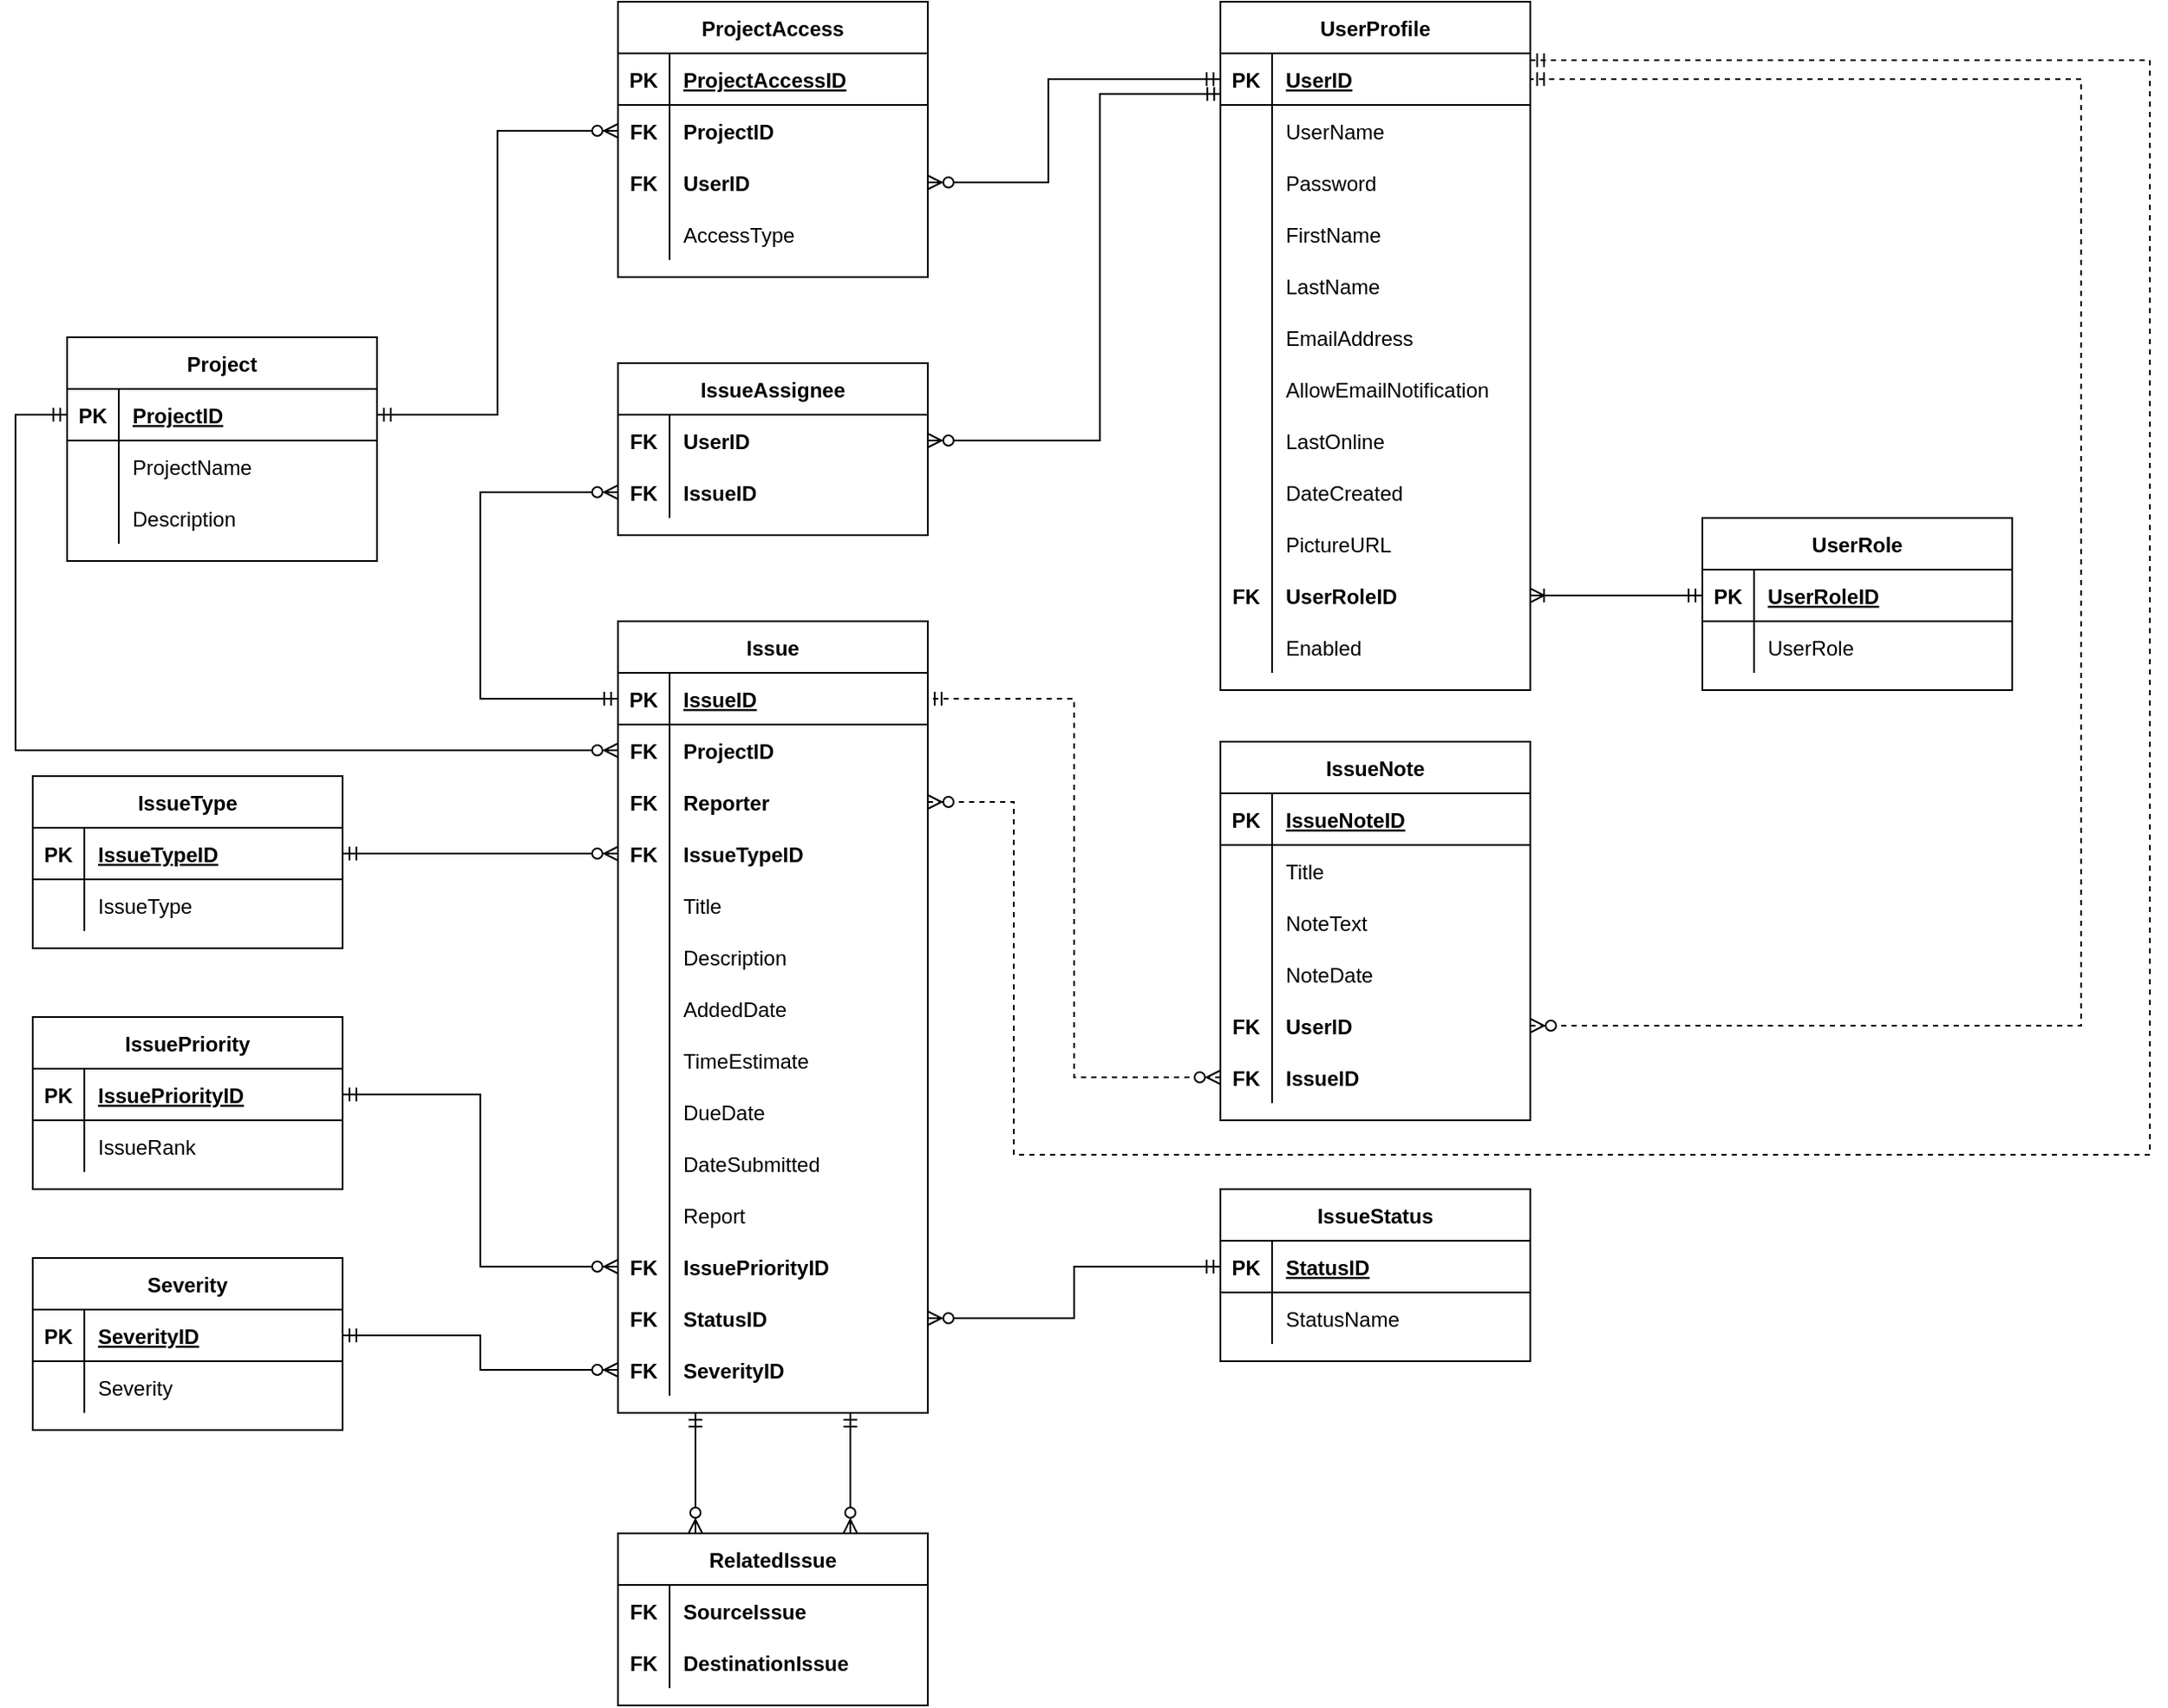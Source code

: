 <mxfile version="14.2.4" type="device"><diagram id="EEn7_UA5b_czd3U7n7TX" name="Page-1"><mxGraphModel dx="2249" dy="832" grid="1" gridSize="10" guides="1" tooltips="1" connect="1" arrows="1" fold="1" page="1" pageScale="1" pageWidth="827" pageHeight="1169" math="0" shadow="0"><root><mxCell id="0"/><mxCell id="1" parent="0"/><mxCell id="U8qrPTHyF1fJjjaUrVv9-1" value="Project" style="shape=table;startSize=30;container=1;collapsible=1;childLayout=tableLayout;fixedRows=1;rowLines=0;fontStyle=1;align=center;resizeLast=1;" vertex="1" parent="1"><mxGeometry x="-330" y="295" width="180" height="130" as="geometry"/></mxCell><mxCell id="U8qrPTHyF1fJjjaUrVv9-2" value="" style="shape=partialRectangle;collapsible=0;dropTarget=0;pointerEvents=0;fillColor=none;top=0;left=0;bottom=1;right=0;points=[[0,0.5],[1,0.5]];portConstraint=eastwest;" vertex="1" parent="U8qrPTHyF1fJjjaUrVv9-1"><mxGeometry y="30" width="180" height="30" as="geometry"/></mxCell><mxCell id="U8qrPTHyF1fJjjaUrVv9-3" value="PK" style="shape=partialRectangle;connectable=0;fillColor=none;top=0;left=0;bottom=0;right=0;fontStyle=1;overflow=hidden;" vertex="1" parent="U8qrPTHyF1fJjjaUrVv9-2"><mxGeometry width="30" height="30" as="geometry"/></mxCell><mxCell id="U8qrPTHyF1fJjjaUrVv9-4" value="ProjectID" style="shape=partialRectangle;connectable=0;fillColor=none;top=0;left=0;bottom=0;right=0;align=left;spacingLeft=6;fontStyle=5;overflow=hidden;" vertex="1" parent="U8qrPTHyF1fJjjaUrVv9-2"><mxGeometry x="30" width="150" height="30" as="geometry"/></mxCell><mxCell id="U8qrPTHyF1fJjjaUrVv9-5" value="" style="shape=partialRectangle;collapsible=0;dropTarget=0;pointerEvents=0;fillColor=none;top=0;left=0;bottom=0;right=0;points=[[0,0.5],[1,0.5]];portConstraint=eastwest;" vertex="1" parent="U8qrPTHyF1fJjjaUrVv9-1"><mxGeometry y="60" width="180" height="30" as="geometry"/></mxCell><mxCell id="U8qrPTHyF1fJjjaUrVv9-6" value="" style="shape=partialRectangle;connectable=0;fillColor=none;top=0;left=0;bottom=0;right=0;editable=1;overflow=hidden;" vertex="1" parent="U8qrPTHyF1fJjjaUrVv9-5"><mxGeometry width="30" height="30" as="geometry"/></mxCell><mxCell id="U8qrPTHyF1fJjjaUrVv9-7" value="ProjectName" style="shape=partialRectangle;connectable=0;fillColor=none;top=0;left=0;bottom=0;right=0;align=left;spacingLeft=6;overflow=hidden;" vertex="1" parent="U8qrPTHyF1fJjjaUrVv9-5"><mxGeometry x="30" width="150" height="30" as="geometry"/></mxCell><mxCell id="U8qrPTHyF1fJjjaUrVv9-8" value="" style="shape=partialRectangle;collapsible=0;dropTarget=0;pointerEvents=0;fillColor=none;top=0;left=0;bottom=0;right=0;points=[[0,0.5],[1,0.5]];portConstraint=eastwest;" vertex="1" parent="U8qrPTHyF1fJjjaUrVv9-1"><mxGeometry y="90" width="180" height="30" as="geometry"/></mxCell><mxCell id="U8qrPTHyF1fJjjaUrVv9-9" value="" style="shape=partialRectangle;connectable=0;fillColor=none;top=0;left=0;bottom=0;right=0;editable=1;overflow=hidden;" vertex="1" parent="U8qrPTHyF1fJjjaUrVv9-8"><mxGeometry width="30" height="30" as="geometry"/></mxCell><mxCell id="U8qrPTHyF1fJjjaUrVv9-10" value="Description" style="shape=partialRectangle;connectable=0;fillColor=none;top=0;left=0;bottom=0;right=0;align=left;spacingLeft=6;overflow=hidden;" vertex="1" parent="U8qrPTHyF1fJjjaUrVv9-8"><mxGeometry x="30" width="150" height="30" as="geometry"/></mxCell><mxCell id="U8qrPTHyF1fJjjaUrVv9-31" value="ProjectAccess" style="shape=table;startSize=30;container=1;collapsible=1;childLayout=tableLayout;fixedRows=1;rowLines=0;fontStyle=1;align=center;resizeLast=1;" vertex="1" parent="1"><mxGeometry x="-10" y="100" width="180" height="160" as="geometry"/></mxCell><mxCell id="U8qrPTHyF1fJjjaUrVv9-32" value="" style="shape=partialRectangle;collapsible=0;dropTarget=0;pointerEvents=0;fillColor=none;top=0;left=0;bottom=1;right=0;points=[[0,0.5],[1,0.5]];portConstraint=eastwest;" vertex="1" parent="U8qrPTHyF1fJjjaUrVv9-31"><mxGeometry y="30" width="180" height="30" as="geometry"/></mxCell><mxCell id="U8qrPTHyF1fJjjaUrVv9-33" value="PK" style="shape=partialRectangle;connectable=0;fillColor=none;top=0;left=0;bottom=0;right=0;fontStyle=1;overflow=hidden;" vertex="1" parent="U8qrPTHyF1fJjjaUrVv9-32"><mxGeometry width="30" height="30" as="geometry"/></mxCell><mxCell id="U8qrPTHyF1fJjjaUrVv9-34" value="ProjectAccessID" style="shape=partialRectangle;connectable=0;fillColor=none;top=0;left=0;bottom=0;right=0;align=left;spacingLeft=6;fontStyle=5;overflow=hidden;" vertex="1" parent="U8qrPTHyF1fJjjaUrVv9-32"><mxGeometry x="30" width="150" height="30" as="geometry"/></mxCell><mxCell id="U8qrPTHyF1fJjjaUrVv9-35" value="" style="shape=partialRectangle;collapsible=0;dropTarget=0;pointerEvents=0;fillColor=none;top=0;left=0;bottom=0;right=0;points=[[0,0.5],[1,0.5]];portConstraint=eastwest;" vertex="1" parent="U8qrPTHyF1fJjjaUrVv9-31"><mxGeometry y="60" width="180" height="30" as="geometry"/></mxCell><mxCell id="U8qrPTHyF1fJjjaUrVv9-36" value="FK" style="shape=partialRectangle;connectable=0;fillColor=none;top=0;left=0;bottom=0;right=0;editable=1;overflow=hidden;fontStyle=1" vertex="1" parent="U8qrPTHyF1fJjjaUrVv9-35"><mxGeometry width="30" height="30" as="geometry"/></mxCell><mxCell id="U8qrPTHyF1fJjjaUrVv9-37" value="ProjectID" style="shape=partialRectangle;connectable=0;fillColor=none;top=0;left=0;bottom=0;right=0;align=left;spacingLeft=6;overflow=hidden;fontStyle=1" vertex="1" parent="U8qrPTHyF1fJjjaUrVv9-35"><mxGeometry x="30" width="150" height="30" as="geometry"/></mxCell><mxCell id="U8qrPTHyF1fJjjaUrVv9-38" value="" style="shape=partialRectangle;collapsible=0;dropTarget=0;pointerEvents=0;fillColor=none;top=0;left=0;bottom=0;right=0;points=[[0,0.5],[1,0.5]];portConstraint=eastwest;" vertex="1" parent="U8qrPTHyF1fJjjaUrVv9-31"><mxGeometry y="90" width="180" height="30" as="geometry"/></mxCell><mxCell id="U8qrPTHyF1fJjjaUrVv9-39" value="FK" style="shape=partialRectangle;connectable=0;fillColor=none;top=0;left=0;bottom=0;right=0;editable=1;overflow=hidden;fontStyle=1" vertex="1" parent="U8qrPTHyF1fJjjaUrVv9-38"><mxGeometry width="30" height="30" as="geometry"/></mxCell><mxCell id="U8qrPTHyF1fJjjaUrVv9-40" value="UserID" style="shape=partialRectangle;connectable=0;fillColor=none;top=0;left=0;bottom=0;right=0;align=left;spacingLeft=6;overflow=hidden;fontStyle=1" vertex="1" parent="U8qrPTHyF1fJjjaUrVv9-38"><mxGeometry x="30" width="150" height="30" as="geometry"/></mxCell><mxCell id="U8qrPTHyF1fJjjaUrVv9-41" value="" style="shape=partialRectangle;collapsible=0;dropTarget=0;pointerEvents=0;fillColor=none;top=0;left=0;bottom=0;right=0;points=[[0,0.5],[1,0.5]];portConstraint=eastwest;" vertex="1" parent="U8qrPTHyF1fJjjaUrVv9-31"><mxGeometry y="120" width="180" height="30" as="geometry"/></mxCell><mxCell id="U8qrPTHyF1fJjjaUrVv9-42" value="" style="shape=partialRectangle;connectable=0;fillColor=none;top=0;left=0;bottom=0;right=0;editable=1;overflow=hidden;" vertex="1" parent="U8qrPTHyF1fJjjaUrVv9-41"><mxGeometry width="30" height="30" as="geometry"/></mxCell><mxCell id="U8qrPTHyF1fJjjaUrVv9-43" value="AccessType" style="shape=partialRectangle;connectable=0;fillColor=none;top=0;left=0;bottom=0;right=0;align=left;spacingLeft=6;overflow=hidden;" vertex="1" parent="U8qrPTHyF1fJjjaUrVv9-41"><mxGeometry x="30" width="150" height="30" as="geometry"/></mxCell><mxCell id="U8qrPTHyF1fJjjaUrVv9-58" value="UserProfile" style="shape=table;startSize=30;container=1;collapsible=1;childLayout=tableLayout;fixedRows=1;rowLines=0;fontStyle=1;align=center;resizeLast=1;" vertex="1" parent="1"><mxGeometry x="340" y="100" width="180" height="400" as="geometry"><mxRectangle x="340" y="70" width="60" height="30" as="alternateBounds"/></mxGeometry></mxCell><mxCell id="U8qrPTHyF1fJjjaUrVv9-59" value="" style="shape=partialRectangle;collapsible=0;dropTarget=0;pointerEvents=0;fillColor=none;top=0;left=0;bottom=1;right=0;points=[[0,0.5],[1,0.5]];portConstraint=eastwest;" vertex="1" parent="U8qrPTHyF1fJjjaUrVv9-58"><mxGeometry y="30" width="180" height="30" as="geometry"/></mxCell><mxCell id="U8qrPTHyF1fJjjaUrVv9-60" value="PK" style="shape=partialRectangle;connectable=0;fillColor=none;top=0;left=0;bottom=0;right=0;fontStyle=1;overflow=hidden;" vertex="1" parent="U8qrPTHyF1fJjjaUrVv9-59"><mxGeometry width="30" height="30" as="geometry"/></mxCell><mxCell id="U8qrPTHyF1fJjjaUrVv9-61" value="UserID" style="shape=partialRectangle;connectable=0;fillColor=none;top=0;left=0;bottom=0;right=0;align=left;spacingLeft=6;fontStyle=5;overflow=hidden;" vertex="1" parent="U8qrPTHyF1fJjjaUrVv9-59"><mxGeometry x="30" width="150" height="30" as="geometry"/></mxCell><mxCell id="U8qrPTHyF1fJjjaUrVv9-62" value="" style="shape=partialRectangle;collapsible=0;dropTarget=0;pointerEvents=0;fillColor=none;top=0;left=0;bottom=0;right=0;points=[[0,0.5],[1,0.5]];portConstraint=eastwest;" vertex="1" parent="U8qrPTHyF1fJjjaUrVv9-58"><mxGeometry y="60" width="180" height="30" as="geometry"/></mxCell><mxCell id="U8qrPTHyF1fJjjaUrVv9-63" value="" style="shape=partialRectangle;connectable=0;fillColor=none;top=0;left=0;bottom=0;right=0;editable=1;overflow=hidden;" vertex="1" parent="U8qrPTHyF1fJjjaUrVv9-62"><mxGeometry width="30" height="30" as="geometry"/></mxCell><mxCell id="U8qrPTHyF1fJjjaUrVv9-64" value="UserName" style="shape=partialRectangle;connectable=0;fillColor=none;top=0;left=0;bottom=0;right=0;align=left;spacingLeft=6;overflow=hidden;" vertex="1" parent="U8qrPTHyF1fJjjaUrVv9-62"><mxGeometry x="30" width="150" height="30" as="geometry"/></mxCell><mxCell id="U8qrPTHyF1fJjjaUrVv9-68" value="" style="shape=partialRectangle;collapsible=0;dropTarget=0;pointerEvents=0;fillColor=none;top=0;left=0;bottom=0;right=0;points=[[0,0.5],[1,0.5]];portConstraint=eastwest;" vertex="1" parent="U8qrPTHyF1fJjjaUrVv9-58"><mxGeometry y="90" width="180" height="30" as="geometry"/></mxCell><mxCell id="U8qrPTHyF1fJjjaUrVv9-69" value="" style="shape=partialRectangle;connectable=0;fillColor=none;top=0;left=0;bottom=0;right=0;editable=1;overflow=hidden;" vertex="1" parent="U8qrPTHyF1fJjjaUrVv9-68"><mxGeometry width="30" height="30" as="geometry"/></mxCell><mxCell id="U8qrPTHyF1fJjjaUrVv9-70" value="Password" style="shape=partialRectangle;connectable=0;fillColor=none;top=0;left=0;bottom=0;right=0;align=left;spacingLeft=6;overflow=hidden;" vertex="1" parent="U8qrPTHyF1fJjjaUrVv9-68"><mxGeometry x="30" width="150" height="30" as="geometry"/></mxCell><mxCell id="U8qrPTHyF1fJjjaUrVv9-65" value="" style="shape=partialRectangle;collapsible=0;dropTarget=0;pointerEvents=0;fillColor=none;top=0;left=0;bottom=0;right=0;points=[[0,0.5],[1,0.5]];portConstraint=eastwest;" vertex="1" parent="U8qrPTHyF1fJjjaUrVv9-58"><mxGeometry y="120" width="180" height="30" as="geometry"/></mxCell><mxCell id="U8qrPTHyF1fJjjaUrVv9-66" value="" style="shape=partialRectangle;connectable=0;fillColor=none;top=0;left=0;bottom=0;right=0;editable=1;overflow=hidden;" vertex="1" parent="U8qrPTHyF1fJjjaUrVv9-65"><mxGeometry width="30" height="30" as="geometry"/></mxCell><mxCell id="U8qrPTHyF1fJjjaUrVv9-67" value="FirstName" style="shape=partialRectangle;connectable=0;fillColor=none;top=0;left=0;bottom=0;right=0;align=left;spacingLeft=6;overflow=hidden;" vertex="1" parent="U8qrPTHyF1fJjjaUrVv9-65"><mxGeometry x="30" width="150" height="30" as="geometry"/></mxCell><mxCell id="U8qrPTHyF1fJjjaUrVv9-85" value="" style="shape=partialRectangle;collapsible=0;dropTarget=0;pointerEvents=0;fillColor=none;top=0;left=0;bottom=0;right=0;points=[[0,0.5],[1,0.5]];portConstraint=eastwest;" vertex="1" parent="U8qrPTHyF1fJjjaUrVv9-58"><mxGeometry y="150" width="180" height="30" as="geometry"/></mxCell><mxCell id="U8qrPTHyF1fJjjaUrVv9-86" value="" style="shape=partialRectangle;connectable=0;fillColor=none;top=0;left=0;bottom=0;right=0;editable=1;overflow=hidden;" vertex="1" parent="U8qrPTHyF1fJjjaUrVv9-85"><mxGeometry width="30" height="30" as="geometry"/></mxCell><mxCell id="U8qrPTHyF1fJjjaUrVv9-87" value="LastName" style="shape=partialRectangle;connectable=0;fillColor=none;top=0;left=0;bottom=0;right=0;align=left;spacingLeft=6;overflow=hidden;" vertex="1" parent="U8qrPTHyF1fJjjaUrVv9-85"><mxGeometry x="30" width="150" height="30" as="geometry"/></mxCell><mxCell id="U8qrPTHyF1fJjjaUrVv9-88" value="" style="shape=partialRectangle;collapsible=0;dropTarget=0;pointerEvents=0;fillColor=none;top=0;left=0;bottom=0;right=0;points=[[0,0.5],[1,0.5]];portConstraint=eastwest;" vertex="1" parent="U8qrPTHyF1fJjjaUrVv9-58"><mxGeometry y="180" width="180" height="30" as="geometry"/></mxCell><mxCell id="U8qrPTHyF1fJjjaUrVv9-89" value="" style="shape=partialRectangle;connectable=0;fillColor=none;top=0;left=0;bottom=0;right=0;editable=1;overflow=hidden;" vertex="1" parent="U8qrPTHyF1fJjjaUrVv9-88"><mxGeometry width="30" height="30" as="geometry"/></mxCell><mxCell id="U8qrPTHyF1fJjjaUrVv9-90" value="EmailAddress" style="shape=partialRectangle;connectable=0;fillColor=none;top=0;left=0;bottom=0;right=0;align=left;spacingLeft=6;overflow=hidden;" vertex="1" parent="U8qrPTHyF1fJjjaUrVv9-88"><mxGeometry x="30" width="150" height="30" as="geometry"/></mxCell><mxCell id="U8qrPTHyF1fJjjaUrVv9-91" value="" style="shape=partialRectangle;collapsible=0;dropTarget=0;pointerEvents=0;fillColor=none;top=0;left=0;bottom=0;right=0;points=[[0,0.5],[1,0.5]];portConstraint=eastwest;" vertex="1" parent="U8qrPTHyF1fJjjaUrVv9-58"><mxGeometry y="210" width="180" height="30" as="geometry"/></mxCell><mxCell id="U8qrPTHyF1fJjjaUrVv9-92" value="" style="shape=partialRectangle;connectable=0;fillColor=none;top=0;left=0;bottom=0;right=0;editable=1;overflow=hidden;" vertex="1" parent="U8qrPTHyF1fJjjaUrVv9-91"><mxGeometry width="30" height="30" as="geometry"/></mxCell><mxCell id="U8qrPTHyF1fJjjaUrVv9-93" value="AllowEmailNotification" style="shape=partialRectangle;connectable=0;fillColor=none;top=0;left=0;bottom=0;right=0;align=left;spacingLeft=6;overflow=hidden;" vertex="1" parent="U8qrPTHyF1fJjjaUrVv9-91"><mxGeometry x="30" width="150" height="30" as="geometry"/></mxCell><mxCell id="U8qrPTHyF1fJjjaUrVv9-94" value="" style="shape=partialRectangle;collapsible=0;dropTarget=0;pointerEvents=0;fillColor=none;top=0;left=0;bottom=0;right=0;points=[[0,0.5],[1,0.5]];portConstraint=eastwest;" vertex="1" parent="U8qrPTHyF1fJjjaUrVv9-58"><mxGeometry y="240" width="180" height="30" as="geometry"/></mxCell><mxCell id="U8qrPTHyF1fJjjaUrVv9-95" value="" style="shape=partialRectangle;connectable=0;fillColor=none;top=0;left=0;bottom=0;right=0;editable=1;overflow=hidden;" vertex="1" parent="U8qrPTHyF1fJjjaUrVv9-94"><mxGeometry width="30" height="30" as="geometry"/></mxCell><mxCell id="U8qrPTHyF1fJjjaUrVv9-96" value="LastOnline" style="shape=partialRectangle;connectable=0;fillColor=none;top=0;left=0;bottom=0;right=0;align=left;spacingLeft=6;overflow=hidden;" vertex="1" parent="U8qrPTHyF1fJjjaUrVv9-94"><mxGeometry x="30" width="150" height="30" as="geometry"/></mxCell><mxCell id="U8qrPTHyF1fJjjaUrVv9-97" value="" style="shape=partialRectangle;collapsible=0;dropTarget=0;pointerEvents=0;fillColor=none;top=0;left=0;bottom=0;right=0;points=[[0,0.5],[1,0.5]];portConstraint=eastwest;" vertex="1" parent="U8qrPTHyF1fJjjaUrVv9-58"><mxGeometry y="270" width="180" height="30" as="geometry"/></mxCell><mxCell id="U8qrPTHyF1fJjjaUrVv9-98" value="" style="shape=partialRectangle;connectable=0;fillColor=none;top=0;left=0;bottom=0;right=0;editable=1;overflow=hidden;" vertex="1" parent="U8qrPTHyF1fJjjaUrVv9-97"><mxGeometry width="30" height="30" as="geometry"/></mxCell><mxCell id="U8qrPTHyF1fJjjaUrVv9-99" value="DateCreated" style="shape=partialRectangle;connectable=0;fillColor=none;top=0;left=0;bottom=0;right=0;align=left;spacingLeft=6;overflow=hidden;" vertex="1" parent="U8qrPTHyF1fJjjaUrVv9-97"><mxGeometry x="30" width="150" height="30" as="geometry"/></mxCell><mxCell id="U8qrPTHyF1fJjjaUrVv9-466" value="" style="shape=partialRectangle;collapsible=0;dropTarget=0;pointerEvents=0;fillColor=none;top=0;left=0;bottom=0;right=0;points=[[0,0.5],[1,0.5]];portConstraint=eastwest;" vertex="1" parent="U8qrPTHyF1fJjjaUrVv9-58"><mxGeometry y="300" width="180" height="30" as="geometry"/></mxCell><mxCell id="U8qrPTHyF1fJjjaUrVv9-467" value="" style="shape=partialRectangle;connectable=0;fillColor=none;top=0;left=0;bottom=0;right=0;editable=1;overflow=hidden;" vertex="1" parent="U8qrPTHyF1fJjjaUrVv9-466"><mxGeometry width="30" height="30" as="geometry"/></mxCell><mxCell id="U8qrPTHyF1fJjjaUrVv9-468" value="PictureURL" style="shape=partialRectangle;connectable=0;fillColor=none;top=0;left=0;bottom=0;right=0;align=left;spacingLeft=6;overflow=hidden;" vertex="1" parent="U8qrPTHyF1fJjjaUrVv9-466"><mxGeometry x="30" width="150" height="30" as="geometry"/></mxCell><mxCell id="U8qrPTHyF1fJjjaUrVv9-232" value="" style="shape=partialRectangle;collapsible=0;dropTarget=0;pointerEvents=0;fillColor=none;top=0;left=0;bottom=0;right=0;points=[[0,0.5],[1,0.5]];portConstraint=eastwest;" vertex="1" parent="U8qrPTHyF1fJjjaUrVv9-58"><mxGeometry y="330" width="180" height="30" as="geometry"/></mxCell><mxCell id="U8qrPTHyF1fJjjaUrVv9-233" value="FK" style="shape=partialRectangle;connectable=0;fillColor=none;top=0;left=0;bottom=0;right=0;editable=1;overflow=hidden;fontStyle=1" vertex="1" parent="U8qrPTHyF1fJjjaUrVv9-232"><mxGeometry width="30" height="30" as="geometry"/></mxCell><mxCell id="U8qrPTHyF1fJjjaUrVv9-234" value="UserRoleID" style="shape=partialRectangle;connectable=0;fillColor=none;top=0;left=0;bottom=0;right=0;align=left;spacingLeft=6;overflow=hidden;fontStyle=1" vertex="1" parent="U8qrPTHyF1fJjjaUrVv9-232"><mxGeometry x="30" width="150" height="30" as="geometry"/></mxCell><mxCell id="U8qrPTHyF1fJjjaUrVv9-284" value="" style="shape=partialRectangle;collapsible=0;dropTarget=0;pointerEvents=0;fillColor=none;top=0;left=0;bottom=0;right=0;points=[[0,0.5],[1,0.5]];portConstraint=eastwest;" vertex="1" parent="U8qrPTHyF1fJjjaUrVv9-58"><mxGeometry y="360" width="180" height="30" as="geometry"/></mxCell><mxCell id="U8qrPTHyF1fJjjaUrVv9-285" value="" style="shape=partialRectangle;connectable=0;fillColor=none;top=0;left=0;bottom=0;right=0;editable=1;overflow=hidden;fontStyle=0" vertex="1" parent="U8qrPTHyF1fJjjaUrVv9-284"><mxGeometry width="30" height="30" as="geometry"/></mxCell><mxCell id="U8qrPTHyF1fJjjaUrVv9-286" value="Enabled" style="shape=partialRectangle;connectable=0;fillColor=none;top=0;left=0;bottom=0;right=0;align=left;spacingLeft=6;overflow=hidden;fontStyle=0" vertex="1" parent="U8qrPTHyF1fJjjaUrVv9-284"><mxGeometry x="30" width="150" height="30" as="geometry"/></mxCell><mxCell id="U8qrPTHyF1fJjjaUrVv9-100" value="IssueNote" style="shape=table;startSize=30;container=1;collapsible=1;childLayout=tableLayout;fixedRows=1;rowLines=0;fontStyle=1;align=center;resizeLast=1;" vertex="1" parent="1"><mxGeometry x="340" y="530" width="180" height="220" as="geometry"/></mxCell><mxCell id="U8qrPTHyF1fJjjaUrVv9-101" value="" style="shape=partialRectangle;collapsible=0;dropTarget=0;pointerEvents=0;fillColor=none;top=0;left=0;bottom=1;right=0;points=[[0,0.5],[1,0.5]];portConstraint=eastwest;" vertex="1" parent="U8qrPTHyF1fJjjaUrVv9-100"><mxGeometry y="30" width="180" height="30" as="geometry"/></mxCell><mxCell id="U8qrPTHyF1fJjjaUrVv9-102" value="PK" style="shape=partialRectangle;connectable=0;fillColor=none;top=0;left=0;bottom=0;right=0;fontStyle=1;overflow=hidden;" vertex="1" parent="U8qrPTHyF1fJjjaUrVv9-101"><mxGeometry width="30" height="30" as="geometry"/></mxCell><mxCell id="U8qrPTHyF1fJjjaUrVv9-103" value="IssueNoteID" style="shape=partialRectangle;connectable=0;fillColor=none;top=0;left=0;bottom=0;right=0;align=left;spacingLeft=6;fontStyle=5;overflow=hidden;" vertex="1" parent="U8qrPTHyF1fJjjaUrVv9-101"><mxGeometry x="30" width="150" height="30" as="geometry"/></mxCell><mxCell id="U8qrPTHyF1fJjjaUrVv9-104" value="" style="shape=partialRectangle;collapsible=0;dropTarget=0;pointerEvents=0;fillColor=none;top=0;left=0;bottom=0;right=0;points=[[0,0.5],[1,0.5]];portConstraint=eastwest;" vertex="1" parent="U8qrPTHyF1fJjjaUrVv9-100"><mxGeometry y="60" width="180" height="30" as="geometry"/></mxCell><mxCell id="U8qrPTHyF1fJjjaUrVv9-105" value="" style="shape=partialRectangle;connectable=0;fillColor=none;top=0;left=0;bottom=0;right=0;editable=1;overflow=hidden;" vertex="1" parent="U8qrPTHyF1fJjjaUrVv9-104"><mxGeometry width="30" height="30" as="geometry"/></mxCell><mxCell id="U8qrPTHyF1fJjjaUrVv9-106" value="Title" style="shape=partialRectangle;connectable=0;fillColor=none;top=0;left=0;bottom=0;right=0;align=left;spacingLeft=6;overflow=hidden;" vertex="1" parent="U8qrPTHyF1fJjjaUrVv9-104"><mxGeometry x="30" width="150" height="30" as="geometry"/></mxCell><mxCell id="U8qrPTHyF1fJjjaUrVv9-431" value="" style="shape=partialRectangle;collapsible=0;dropTarget=0;pointerEvents=0;fillColor=none;top=0;left=0;bottom=0;right=0;points=[[0,0.5],[1,0.5]];portConstraint=eastwest;" vertex="1" parent="U8qrPTHyF1fJjjaUrVv9-100"><mxGeometry y="90" width="180" height="30" as="geometry"/></mxCell><mxCell id="U8qrPTHyF1fJjjaUrVv9-432" value="" style="shape=partialRectangle;connectable=0;fillColor=none;top=0;left=0;bottom=0;right=0;editable=1;overflow=hidden;" vertex="1" parent="U8qrPTHyF1fJjjaUrVv9-431"><mxGeometry width="30" height="30" as="geometry"/></mxCell><mxCell id="U8qrPTHyF1fJjjaUrVv9-433" value="NoteText" style="shape=partialRectangle;connectable=0;fillColor=none;top=0;left=0;bottom=0;right=0;align=left;spacingLeft=6;overflow=hidden;" vertex="1" parent="U8qrPTHyF1fJjjaUrVv9-431"><mxGeometry x="30" width="150" height="30" as="geometry"/></mxCell><mxCell id="U8qrPTHyF1fJjjaUrVv9-107" value="" style="shape=partialRectangle;collapsible=0;dropTarget=0;pointerEvents=0;fillColor=none;top=0;left=0;bottom=0;right=0;points=[[0,0.5],[1,0.5]];portConstraint=eastwest;" vertex="1" parent="U8qrPTHyF1fJjjaUrVv9-100"><mxGeometry y="120" width="180" height="30" as="geometry"/></mxCell><mxCell id="U8qrPTHyF1fJjjaUrVv9-108" value="" style="shape=partialRectangle;connectable=0;fillColor=none;top=0;left=0;bottom=0;right=0;editable=1;overflow=hidden;" vertex="1" parent="U8qrPTHyF1fJjjaUrVv9-107"><mxGeometry width="30" height="30" as="geometry"/></mxCell><mxCell id="U8qrPTHyF1fJjjaUrVv9-109" value="NoteDate" style="shape=partialRectangle;connectable=0;fillColor=none;top=0;left=0;bottom=0;right=0;align=left;spacingLeft=6;overflow=hidden;" vertex="1" parent="U8qrPTHyF1fJjjaUrVv9-107"><mxGeometry x="30" width="150" height="30" as="geometry"/></mxCell><mxCell id="U8qrPTHyF1fJjjaUrVv9-110" value="" style="shape=partialRectangle;collapsible=0;dropTarget=0;pointerEvents=0;fillColor=none;top=0;left=0;bottom=0;right=0;points=[[0,0.5],[1,0.5]];portConstraint=eastwest;" vertex="1" parent="U8qrPTHyF1fJjjaUrVv9-100"><mxGeometry y="150" width="180" height="30" as="geometry"/></mxCell><mxCell id="U8qrPTHyF1fJjjaUrVv9-111" value="FK" style="shape=partialRectangle;connectable=0;fillColor=none;top=0;left=0;bottom=0;right=0;editable=1;overflow=hidden;fontStyle=1" vertex="1" parent="U8qrPTHyF1fJjjaUrVv9-110"><mxGeometry width="30" height="30" as="geometry"/></mxCell><mxCell id="U8qrPTHyF1fJjjaUrVv9-112" value="UserID" style="shape=partialRectangle;connectable=0;fillColor=none;top=0;left=0;bottom=0;right=0;align=left;spacingLeft=6;overflow=hidden;fontStyle=1" vertex="1" parent="U8qrPTHyF1fJjjaUrVv9-110"><mxGeometry x="30" width="150" height="30" as="geometry"/></mxCell><mxCell id="U8qrPTHyF1fJjjaUrVv9-113" value="" style="shape=partialRectangle;collapsible=0;dropTarget=0;pointerEvents=0;fillColor=none;top=0;left=0;bottom=0;right=0;points=[[0,0.5],[1,0.5]];portConstraint=eastwest;" vertex="1" parent="U8qrPTHyF1fJjjaUrVv9-100"><mxGeometry y="180" width="180" height="30" as="geometry"/></mxCell><mxCell id="U8qrPTHyF1fJjjaUrVv9-114" value="FK" style="shape=partialRectangle;connectable=0;fillColor=none;top=0;left=0;bottom=0;right=0;editable=1;overflow=hidden;fontStyle=1" vertex="1" parent="U8qrPTHyF1fJjjaUrVv9-113"><mxGeometry width="30" height="30" as="geometry"/></mxCell><mxCell id="U8qrPTHyF1fJjjaUrVv9-115" value="IssueID" style="shape=partialRectangle;connectable=0;fillColor=none;top=0;left=0;bottom=0;right=0;align=left;spacingLeft=6;overflow=hidden;fontStyle=1" vertex="1" parent="U8qrPTHyF1fJjjaUrVv9-113"><mxGeometry x="30" width="150" height="30" as="geometry"/></mxCell><mxCell id="U8qrPTHyF1fJjjaUrVv9-116" value="Issue" style="shape=table;startSize=30;container=1;collapsible=1;childLayout=tableLayout;fixedRows=1;rowLines=0;fontStyle=1;align=center;resizeLast=1;" vertex="1" parent="1"><mxGeometry x="-10" y="460" width="180" height="460" as="geometry"/></mxCell><mxCell id="U8qrPTHyF1fJjjaUrVv9-117" value="" style="shape=partialRectangle;collapsible=0;dropTarget=0;pointerEvents=0;fillColor=none;top=0;left=0;bottom=1;right=0;points=[[0,0.5],[1,0.5]];portConstraint=eastwest;" vertex="1" parent="U8qrPTHyF1fJjjaUrVv9-116"><mxGeometry y="30" width="180" height="30" as="geometry"/></mxCell><mxCell id="U8qrPTHyF1fJjjaUrVv9-118" value="PK" style="shape=partialRectangle;connectable=0;fillColor=none;top=0;left=0;bottom=0;right=0;fontStyle=1;overflow=hidden;" vertex="1" parent="U8qrPTHyF1fJjjaUrVv9-117"><mxGeometry width="30" height="30" as="geometry"/></mxCell><mxCell id="U8qrPTHyF1fJjjaUrVv9-119" value="IssueID" style="shape=partialRectangle;connectable=0;fillColor=none;top=0;left=0;bottom=0;right=0;align=left;spacingLeft=6;fontStyle=5;overflow=hidden;" vertex="1" parent="U8qrPTHyF1fJjjaUrVv9-117"><mxGeometry x="30" width="150" height="30" as="geometry"/></mxCell><mxCell id="U8qrPTHyF1fJjjaUrVv9-138" value="" style="shape=partialRectangle;collapsible=0;dropTarget=0;pointerEvents=0;fillColor=none;top=0;left=0;bottom=0;right=0;points=[[0,0.5],[1,0.5]];portConstraint=eastwest;fontStyle=1" vertex="1" parent="U8qrPTHyF1fJjjaUrVv9-116"><mxGeometry y="60" width="180" height="30" as="geometry"/></mxCell><mxCell id="U8qrPTHyF1fJjjaUrVv9-139" value="FK" style="shape=partialRectangle;connectable=0;fillColor=none;top=0;left=0;bottom=0;right=0;editable=1;overflow=hidden;fontStyle=1" vertex="1" parent="U8qrPTHyF1fJjjaUrVv9-138"><mxGeometry width="30" height="30" as="geometry"/></mxCell><mxCell id="U8qrPTHyF1fJjjaUrVv9-140" value="ProjectID" style="shape=partialRectangle;connectable=0;fillColor=none;top=0;left=0;bottom=0;right=0;align=left;spacingLeft=6;overflow=hidden;fontStyle=1" vertex="1" parent="U8qrPTHyF1fJjjaUrVv9-138"><mxGeometry x="30" width="150" height="30" as="geometry"/></mxCell><mxCell id="U8qrPTHyF1fJjjaUrVv9-123" value="" style="shape=partialRectangle;collapsible=0;dropTarget=0;pointerEvents=0;fillColor=none;top=0;left=0;bottom=0;right=0;points=[[0,0.5],[1,0.5]];portConstraint=eastwest;" vertex="1" parent="U8qrPTHyF1fJjjaUrVv9-116"><mxGeometry y="90" width="180" height="30" as="geometry"/></mxCell><mxCell id="U8qrPTHyF1fJjjaUrVv9-124" value="FK" style="shape=partialRectangle;connectable=0;fillColor=none;top=0;left=0;bottom=0;right=0;editable=1;overflow=hidden;fontStyle=1" vertex="1" parent="U8qrPTHyF1fJjjaUrVv9-123"><mxGeometry width="30" height="30" as="geometry"/></mxCell><mxCell id="U8qrPTHyF1fJjjaUrVv9-125" value="Reporter" style="shape=partialRectangle;connectable=0;fillColor=none;top=0;left=0;bottom=0;right=0;align=left;spacingLeft=6;overflow=hidden;fontStyle=1" vertex="1" parent="U8qrPTHyF1fJjjaUrVv9-123"><mxGeometry x="30" width="150" height="30" as="geometry"/></mxCell><mxCell id="U8qrPTHyF1fJjjaUrVv9-132" value="" style="shape=partialRectangle;collapsible=0;dropTarget=0;pointerEvents=0;fillColor=none;top=0;left=0;bottom=0;right=0;points=[[0,0.5],[1,0.5]];portConstraint=eastwest;" vertex="1" parent="U8qrPTHyF1fJjjaUrVv9-116"><mxGeometry y="120" width="180" height="30" as="geometry"/></mxCell><mxCell id="U8qrPTHyF1fJjjaUrVv9-133" value="FK" style="shape=partialRectangle;connectable=0;fillColor=none;top=0;left=0;bottom=0;right=0;editable=1;overflow=hidden;fontStyle=1" vertex="1" parent="U8qrPTHyF1fJjjaUrVv9-132"><mxGeometry width="30" height="30" as="geometry"/></mxCell><mxCell id="U8qrPTHyF1fJjjaUrVv9-134" value="IssueTypeID" style="shape=partialRectangle;connectable=0;fillColor=none;top=0;left=0;bottom=0;right=0;align=left;spacingLeft=6;overflow=hidden;fontStyle=1" vertex="1" parent="U8qrPTHyF1fJjjaUrVv9-132"><mxGeometry x="30" width="150" height="30" as="geometry"/></mxCell><mxCell id="U8qrPTHyF1fJjjaUrVv9-120" value="" style="shape=partialRectangle;collapsible=0;dropTarget=0;pointerEvents=0;fillColor=none;top=0;left=0;bottom=0;right=0;points=[[0,0.5],[1,0.5]];portConstraint=eastwest;" vertex="1" parent="U8qrPTHyF1fJjjaUrVv9-116"><mxGeometry y="150" width="180" height="30" as="geometry"/></mxCell><mxCell id="U8qrPTHyF1fJjjaUrVv9-121" value="" style="shape=partialRectangle;connectable=0;fillColor=none;top=0;left=0;bottom=0;right=0;editable=1;overflow=hidden;" vertex="1" parent="U8qrPTHyF1fJjjaUrVv9-120"><mxGeometry width="30" height="30" as="geometry"/></mxCell><mxCell id="U8qrPTHyF1fJjjaUrVv9-122" value="Title" style="shape=partialRectangle;connectable=0;fillColor=none;top=0;left=0;bottom=0;right=0;align=left;spacingLeft=6;overflow=hidden;" vertex="1" parent="U8qrPTHyF1fJjjaUrVv9-120"><mxGeometry x="30" width="150" height="30" as="geometry"/></mxCell><mxCell id="U8qrPTHyF1fJjjaUrVv9-129" value="" style="shape=partialRectangle;collapsible=0;dropTarget=0;pointerEvents=0;fillColor=none;top=0;left=0;bottom=0;right=0;points=[[0,0.5],[1,0.5]];portConstraint=eastwest;" vertex="1" parent="U8qrPTHyF1fJjjaUrVv9-116"><mxGeometry y="180" width="180" height="30" as="geometry"/></mxCell><mxCell id="U8qrPTHyF1fJjjaUrVv9-130" value="" style="shape=partialRectangle;connectable=0;fillColor=none;top=0;left=0;bottom=0;right=0;editable=1;overflow=hidden;" vertex="1" parent="U8qrPTHyF1fJjjaUrVv9-129"><mxGeometry width="30" height="30" as="geometry"/></mxCell><mxCell id="U8qrPTHyF1fJjjaUrVv9-131" value="Description" style="shape=partialRectangle;connectable=0;fillColor=none;top=0;left=0;bottom=0;right=0;align=left;spacingLeft=6;overflow=hidden;" vertex="1" parent="U8qrPTHyF1fJjjaUrVv9-129"><mxGeometry x="30" width="150" height="30" as="geometry"/></mxCell><mxCell id="U8qrPTHyF1fJjjaUrVv9-147" value="" style="shape=partialRectangle;collapsible=0;dropTarget=0;pointerEvents=0;fillColor=none;top=0;left=0;bottom=0;right=0;points=[[0,0.5],[1,0.5]];portConstraint=eastwest;" vertex="1" parent="U8qrPTHyF1fJjjaUrVv9-116"><mxGeometry y="210" width="180" height="30" as="geometry"/></mxCell><mxCell id="U8qrPTHyF1fJjjaUrVv9-148" value="" style="shape=partialRectangle;connectable=0;fillColor=none;top=0;left=0;bottom=0;right=0;editable=1;overflow=hidden;" vertex="1" parent="U8qrPTHyF1fJjjaUrVv9-147"><mxGeometry width="30" height="30" as="geometry"/></mxCell><mxCell id="U8qrPTHyF1fJjjaUrVv9-149" value="AddedDate" style="shape=partialRectangle;connectable=0;fillColor=none;top=0;left=0;bottom=0;right=0;align=left;spacingLeft=6;overflow=hidden;" vertex="1" parent="U8qrPTHyF1fJjjaUrVv9-147"><mxGeometry x="30" width="150" height="30" as="geometry"/></mxCell><mxCell id="U8qrPTHyF1fJjjaUrVv9-150" value="" style="shape=partialRectangle;collapsible=0;dropTarget=0;pointerEvents=0;fillColor=none;top=0;left=0;bottom=0;right=0;points=[[0,0.5],[1,0.5]];portConstraint=eastwest;" vertex="1" parent="U8qrPTHyF1fJjjaUrVv9-116"><mxGeometry y="240" width="180" height="30" as="geometry"/></mxCell><mxCell id="U8qrPTHyF1fJjjaUrVv9-151" value="" style="shape=partialRectangle;connectable=0;fillColor=none;top=0;left=0;bottom=0;right=0;editable=1;overflow=hidden;" vertex="1" parent="U8qrPTHyF1fJjjaUrVv9-150"><mxGeometry width="30" height="30" as="geometry"/></mxCell><mxCell id="U8qrPTHyF1fJjjaUrVv9-152" value="TimeEstimate" style="shape=partialRectangle;connectable=0;fillColor=none;top=0;left=0;bottom=0;right=0;align=left;spacingLeft=6;overflow=hidden;" vertex="1" parent="U8qrPTHyF1fJjjaUrVv9-150"><mxGeometry x="30" width="150" height="30" as="geometry"/></mxCell><mxCell id="U8qrPTHyF1fJjjaUrVv9-144" value="" style="shape=partialRectangle;collapsible=0;dropTarget=0;pointerEvents=0;fillColor=none;top=0;left=0;bottom=0;right=0;points=[[0,0.5],[1,0.5]];portConstraint=eastwest;" vertex="1" parent="U8qrPTHyF1fJjjaUrVv9-116"><mxGeometry y="270" width="180" height="30" as="geometry"/></mxCell><mxCell id="U8qrPTHyF1fJjjaUrVv9-145" value="" style="shape=partialRectangle;connectable=0;fillColor=none;top=0;left=0;bottom=0;right=0;editable=1;overflow=hidden;" vertex="1" parent="U8qrPTHyF1fJjjaUrVv9-144"><mxGeometry width="30" height="30" as="geometry"/></mxCell><mxCell id="U8qrPTHyF1fJjjaUrVv9-146" value="DueDate" style="shape=partialRectangle;connectable=0;fillColor=none;top=0;left=0;bottom=0;right=0;align=left;spacingLeft=6;overflow=hidden;" vertex="1" parent="U8qrPTHyF1fJjjaUrVv9-144"><mxGeometry x="30" width="150" height="30" as="geometry"/></mxCell><mxCell id="U8qrPTHyF1fJjjaUrVv9-153" value="" style="shape=partialRectangle;collapsible=0;dropTarget=0;pointerEvents=0;fillColor=none;top=0;left=0;bottom=0;right=0;points=[[0,0.5],[1,0.5]];portConstraint=eastwest;" vertex="1" parent="U8qrPTHyF1fJjjaUrVv9-116"><mxGeometry y="300" width="180" height="30" as="geometry"/></mxCell><mxCell id="U8qrPTHyF1fJjjaUrVv9-154" value="" style="shape=partialRectangle;connectable=0;fillColor=none;top=0;left=0;bottom=0;right=0;editable=1;overflow=hidden;" vertex="1" parent="U8qrPTHyF1fJjjaUrVv9-153"><mxGeometry width="30" height="30" as="geometry"/></mxCell><mxCell id="U8qrPTHyF1fJjjaUrVv9-155" value="DateSubmitted" style="shape=partialRectangle;connectable=0;fillColor=none;top=0;left=0;bottom=0;right=0;align=left;spacingLeft=6;overflow=hidden;" vertex="1" parent="U8qrPTHyF1fJjjaUrVv9-153"><mxGeometry x="30" width="150" height="30" as="geometry"/></mxCell><mxCell id="U8qrPTHyF1fJjjaUrVv9-462" value="" style="shape=partialRectangle;collapsible=0;dropTarget=0;pointerEvents=0;fillColor=none;top=0;left=0;bottom=0;right=0;points=[[0,0.5],[1,0.5]];portConstraint=eastwest;" vertex="1" parent="U8qrPTHyF1fJjjaUrVv9-116"><mxGeometry y="330" width="180" height="30" as="geometry"/></mxCell><mxCell id="U8qrPTHyF1fJjjaUrVv9-463" value="" style="shape=partialRectangle;connectable=0;fillColor=none;top=0;left=0;bottom=0;right=0;editable=1;overflow=hidden;" vertex="1" parent="U8qrPTHyF1fJjjaUrVv9-462"><mxGeometry width="30" height="30" as="geometry"/></mxCell><mxCell id="U8qrPTHyF1fJjjaUrVv9-464" value="Report" style="shape=partialRectangle;connectable=0;fillColor=none;top=0;left=0;bottom=0;right=0;align=left;spacingLeft=6;overflow=hidden;" vertex="1" parent="U8qrPTHyF1fJjjaUrVv9-462"><mxGeometry x="30" width="150" height="30" as="geometry"/></mxCell><mxCell id="U8qrPTHyF1fJjjaUrVv9-135" value="" style="shape=partialRectangle;collapsible=0;dropTarget=0;pointerEvents=0;fillColor=none;top=0;left=0;bottom=0;right=0;points=[[0,0.5],[1,0.5]];portConstraint=eastwest;" vertex="1" parent="U8qrPTHyF1fJjjaUrVv9-116"><mxGeometry y="360" width="180" height="30" as="geometry"/></mxCell><mxCell id="U8qrPTHyF1fJjjaUrVv9-136" value="FK" style="shape=partialRectangle;connectable=0;fillColor=none;top=0;left=0;bottom=0;right=0;editable=1;overflow=hidden;fontStyle=1" vertex="1" parent="U8qrPTHyF1fJjjaUrVv9-135"><mxGeometry width="30" height="30" as="geometry"/></mxCell><mxCell id="U8qrPTHyF1fJjjaUrVv9-137" value="IssuePriorityID" style="shape=partialRectangle;connectable=0;fillColor=none;top=0;left=0;bottom=0;right=0;align=left;spacingLeft=6;overflow=hidden;fontStyle=1" vertex="1" parent="U8qrPTHyF1fJjjaUrVv9-135"><mxGeometry x="30" width="150" height="30" as="geometry"/></mxCell><mxCell id="U8qrPTHyF1fJjjaUrVv9-156" value="" style="shape=partialRectangle;collapsible=0;dropTarget=0;pointerEvents=0;fillColor=none;top=0;left=0;bottom=0;right=0;points=[[0,0.5],[1,0.5]];portConstraint=eastwest;" vertex="1" parent="U8qrPTHyF1fJjjaUrVv9-116"><mxGeometry y="390" width="180" height="30" as="geometry"/></mxCell><mxCell id="U8qrPTHyF1fJjjaUrVv9-157" value="FK" style="shape=partialRectangle;connectable=0;fillColor=none;top=0;left=0;bottom=0;right=0;editable=1;overflow=hidden;fontStyle=1" vertex="1" parent="U8qrPTHyF1fJjjaUrVv9-156"><mxGeometry width="30" height="30" as="geometry"/></mxCell><mxCell id="U8qrPTHyF1fJjjaUrVv9-158" value="StatusID" style="shape=partialRectangle;connectable=0;fillColor=none;top=0;left=0;bottom=0;right=0;align=left;spacingLeft=6;overflow=hidden;fontStyle=1" vertex="1" parent="U8qrPTHyF1fJjjaUrVv9-156"><mxGeometry x="30" width="150" height="30" as="geometry"/></mxCell><mxCell id="U8qrPTHyF1fJjjaUrVv9-159" value="" style="shape=partialRectangle;collapsible=0;dropTarget=0;pointerEvents=0;fillColor=none;top=0;left=0;bottom=0;right=0;points=[[0,0.5],[1,0.5]];portConstraint=eastwest;" vertex="1" parent="U8qrPTHyF1fJjjaUrVv9-116"><mxGeometry y="420" width="180" height="30" as="geometry"/></mxCell><mxCell id="U8qrPTHyF1fJjjaUrVv9-160" value="FK" style="shape=partialRectangle;connectable=0;fillColor=none;top=0;left=0;bottom=0;right=0;editable=1;overflow=hidden;fontStyle=1" vertex="1" parent="U8qrPTHyF1fJjjaUrVv9-159"><mxGeometry width="30" height="30" as="geometry"/></mxCell><mxCell id="U8qrPTHyF1fJjjaUrVv9-161" value="SeverityID" style="shape=partialRectangle;connectable=0;fillColor=none;top=0;left=0;bottom=0;right=0;align=left;spacingLeft=6;overflow=hidden;fontStyle=1" vertex="1" parent="U8qrPTHyF1fJjjaUrVv9-159"><mxGeometry x="30" width="150" height="30" as="geometry"/></mxCell><mxCell id="U8qrPTHyF1fJjjaUrVv9-166" value="IssueType" style="shape=table;startSize=30;container=1;collapsible=1;childLayout=tableLayout;fixedRows=1;rowLines=0;fontStyle=1;align=center;resizeLast=1;" vertex="1" parent="1"><mxGeometry x="-350" y="550" width="180" height="100" as="geometry"/></mxCell><mxCell id="U8qrPTHyF1fJjjaUrVv9-167" value="" style="shape=partialRectangle;collapsible=0;dropTarget=0;pointerEvents=0;fillColor=none;top=0;left=0;bottom=1;right=0;points=[[0,0.5],[1,0.5]];portConstraint=eastwest;" vertex="1" parent="U8qrPTHyF1fJjjaUrVv9-166"><mxGeometry y="30" width="180" height="30" as="geometry"/></mxCell><mxCell id="U8qrPTHyF1fJjjaUrVv9-168" value="PK" style="shape=partialRectangle;connectable=0;fillColor=none;top=0;left=0;bottom=0;right=0;fontStyle=1;overflow=hidden;" vertex="1" parent="U8qrPTHyF1fJjjaUrVv9-167"><mxGeometry width="30" height="30" as="geometry"/></mxCell><mxCell id="U8qrPTHyF1fJjjaUrVv9-169" value="IssueTypeID" style="shape=partialRectangle;connectable=0;fillColor=none;top=0;left=0;bottom=0;right=0;align=left;spacingLeft=6;fontStyle=5;overflow=hidden;" vertex="1" parent="U8qrPTHyF1fJjjaUrVv9-167"><mxGeometry x="30" width="150" height="30" as="geometry"/></mxCell><mxCell id="U8qrPTHyF1fJjjaUrVv9-170" value="" style="shape=partialRectangle;collapsible=0;dropTarget=0;pointerEvents=0;fillColor=none;top=0;left=0;bottom=0;right=0;points=[[0,0.5],[1,0.5]];portConstraint=eastwest;" vertex="1" parent="U8qrPTHyF1fJjjaUrVv9-166"><mxGeometry y="60" width="180" height="30" as="geometry"/></mxCell><mxCell id="U8qrPTHyF1fJjjaUrVv9-171" value="" style="shape=partialRectangle;connectable=0;fillColor=none;top=0;left=0;bottom=0;right=0;editable=1;overflow=hidden;" vertex="1" parent="U8qrPTHyF1fJjjaUrVv9-170"><mxGeometry width="30" height="30" as="geometry"/></mxCell><mxCell id="U8qrPTHyF1fJjjaUrVv9-172" value="IssueType" style="shape=partialRectangle;connectable=0;fillColor=none;top=0;left=0;bottom=0;right=0;align=left;spacingLeft=6;overflow=hidden;" vertex="1" parent="U8qrPTHyF1fJjjaUrVv9-170"><mxGeometry x="30" width="150" height="30" as="geometry"/></mxCell><mxCell id="U8qrPTHyF1fJjjaUrVv9-179" value="IssuePriority" style="shape=table;startSize=30;container=1;collapsible=1;childLayout=tableLayout;fixedRows=1;rowLines=0;fontStyle=1;align=center;resizeLast=1;" vertex="1" parent="1"><mxGeometry x="-350" y="690" width="180" height="100" as="geometry"/></mxCell><mxCell id="U8qrPTHyF1fJjjaUrVv9-180" value="" style="shape=partialRectangle;collapsible=0;dropTarget=0;pointerEvents=0;fillColor=none;top=0;left=0;bottom=1;right=0;points=[[0,0.5],[1,0.5]];portConstraint=eastwest;" vertex="1" parent="U8qrPTHyF1fJjjaUrVv9-179"><mxGeometry y="30" width="180" height="30" as="geometry"/></mxCell><mxCell id="U8qrPTHyF1fJjjaUrVv9-181" value="PK" style="shape=partialRectangle;connectable=0;fillColor=none;top=0;left=0;bottom=0;right=0;fontStyle=1;overflow=hidden;" vertex="1" parent="U8qrPTHyF1fJjjaUrVv9-180"><mxGeometry width="30" height="30" as="geometry"/></mxCell><mxCell id="U8qrPTHyF1fJjjaUrVv9-182" value="IssuePriorityID" style="shape=partialRectangle;connectable=0;fillColor=none;top=0;left=0;bottom=0;right=0;align=left;spacingLeft=6;fontStyle=5;overflow=hidden;" vertex="1" parent="U8qrPTHyF1fJjjaUrVv9-180"><mxGeometry x="30" width="150" height="30" as="geometry"/></mxCell><mxCell id="U8qrPTHyF1fJjjaUrVv9-183" value="" style="shape=partialRectangle;collapsible=0;dropTarget=0;pointerEvents=0;fillColor=none;top=0;left=0;bottom=0;right=0;points=[[0,0.5],[1,0.5]];portConstraint=eastwest;" vertex="1" parent="U8qrPTHyF1fJjjaUrVv9-179"><mxGeometry y="60" width="180" height="30" as="geometry"/></mxCell><mxCell id="U8qrPTHyF1fJjjaUrVv9-184" value="" style="shape=partialRectangle;connectable=0;fillColor=none;top=0;left=0;bottom=0;right=0;editable=1;overflow=hidden;" vertex="1" parent="U8qrPTHyF1fJjjaUrVv9-183"><mxGeometry width="30" height="30" as="geometry"/></mxCell><mxCell id="U8qrPTHyF1fJjjaUrVv9-185" value="IssueRank" style="shape=partialRectangle;connectable=0;fillColor=none;top=0;left=0;bottom=0;right=0;align=left;spacingLeft=6;overflow=hidden;" vertex="1" parent="U8qrPTHyF1fJjjaUrVv9-183"><mxGeometry x="30" width="150" height="30" as="geometry"/></mxCell><mxCell id="U8qrPTHyF1fJjjaUrVv9-225" style="edgeStyle=orthogonalEdgeStyle;rounded=0;orthogonalLoop=1;jettySize=auto;html=1;exitX=1;exitY=0.5;exitDx=0;exitDy=0;endArrow=ERzeroToMany;endFill=1;startArrow=ERmandOne;startFill=0;" edge="1" parent="1" source="U8qrPTHyF1fJjjaUrVv9-2" target="U8qrPTHyF1fJjjaUrVv9-35"><mxGeometry relative="1" as="geometry"/></mxCell><mxCell id="U8qrPTHyF1fJjjaUrVv9-227" style="edgeStyle=orthogonalEdgeStyle;rounded=0;orthogonalLoop=1;jettySize=auto;html=1;exitX=1;exitY=0.5;exitDx=0;exitDy=0;entryX=1;entryY=0.5;entryDx=0;entryDy=0;endArrow=ERmandOne;endFill=0;startArrow=ERzeroToMany;startFill=1;dashed=1;" edge="1" parent="1" source="U8qrPTHyF1fJjjaUrVv9-110" target="U8qrPTHyF1fJjjaUrVv9-59"><mxGeometry relative="1" as="geometry"><Array as="points"><mxPoint x="840" y="695"/><mxPoint x="840" y="145"/></Array></mxGeometry></mxCell><mxCell id="U8qrPTHyF1fJjjaUrVv9-228" style="edgeStyle=orthogonalEdgeStyle;rounded=0;orthogonalLoop=1;jettySize=auto;html=1;exitX=0;exitY=0.5;exitDx=0;exitDy=0;entryX=1;entryY=0.5;entryDx=0;entryDy=0;endArrow=ERmandOne;endFill=0;startArrow=ERzeroToMany;startFill=1;dashed=1;" edge="1" parent="1" source="U8qrPTHyF1fJjjaUrVv9-113" target="U8qrPTHyF1fJjjaUrVv9-117"><mxGeometry relative="1" as="geometry"/></mxCell><mxCell id="U8qrPTHyF1fJjjaUrVv9-256" value="UserRole" style="shape=table;startSize=30;container=1;collapsible=1;childLayout=tableLayout;fixedRows=1;rowLines=0;fontStyle=1;align=center;resizeLast=1;" vertex="1" parent="1"><mxGeometry x="620" y="400" width="180" height="100" as="geometry"/></mxCell><mxCell id="U8qrPTHyF1fJjjaUrVv9-257" value="" style="shape=partialRectangle;collapsible=0;dropTarget=0;pointerEvents=0;fillColor=none;top=0;left=0;bottom=1;right=0;points=[[0,0.5],[1,0.5]];portConstraint=eastwest;" vertex="1" parent="U8qrPTHyF1fJjjaUrVv9-256"><mxGeometry y="30" width="180" height="30" as="geometry"/></mxCell><mxCell id="U8qrPTHyF1fJjjaUrVv9-258" value="PK" style="shape=partialRectangle;connectable=0;fillColor=none;top=0;left=0;bottom=0;right=0;fontStyle=1;overflow=hidden;" vertex="1" parent="U8qrPTHyF1fJjjaUrVv9-257"><mxGeometry width="30" height="30" as="geometry"/></mxCell><mxCell id="U8qrPTHyF1fJjjaUrVv9-259" value="UserRoleID" style="shape=partialRectangle;connectable=0;fillColor=none;top=0;left=0;bottom=0;right=0;align=left;spacingLeft=6;fontStyle=5;overflow=hidden;" vertex="1" parent="U8qrPTHyF1fJjjaUrVv9-257"><mxGeometry x="30" width="150" height="30" as="geometry"/></mxCell><mxCell id="U8qrPTHyF1fJjjaUrVv9-260" value="" style="shape=partialRectangle;collapsible=0;dropTarget=0;pointerEvents=0;fillColor=none;top=0;left=0;bottom=0;right=0;points=[[0,0.5],[1,0.5]];portConstraint=eastwest;" vertex="1" parent="U8qrPTHyF1fJjjaUrVv9-256"><mxGeometry y="60" width="180" height="30" as="geometry"/></mxCell><mxCell id="U8qrPTHyF1fJjjaUrVv9-261" value="" style="shape=partialRectangle;connectable=0;fillColor=none;top=0;left=0;bottom=0;right=0;editable=1;overflow=hidden;" vertex="1" parent="U8qrPTHyF1fJjjaUrVv9-260"><mxGeometry width="30" height="30" as="geometry"/></mxCell><mxCell id="U8qrPTHyF1fJjjaUrVv9-262" value="UserRole" style="shape=partialRectangle;connectable=0;fillColor=none;top=0;left=0;bottom=0;right=0;align=left;spacingLeft=6;overflow=hidden;" vertex="1" parent="U8qrPTHyF1fJjjaUrVv9-260"><mxGeometry x="30" width="150" height="30" as="geometry"/></mxCell><mxCell id="U8qrPTHyF1fJjjaUrVv9-340" value="IssueStatus" style="shape=table;startSize=30;container=1;collapsible=1;childLayout=tableLayout;fixedRows=1;rowLines=0;fontStyle=1;align=center;resizeLast=1;" vertex="1" parent="1"><mxGeometry x="340" y="790" width="180" height="100" as="geometry"/></mxCell><mxCell id="U8qrPTHyF1fJjjaUrVv9-341" value="" style="shape=partialRectangle;collapsible=0;dropTarget=0;pointerEvents=0;fillColor=none;top=0;left=0;bottom=1;right=0;points=[[0,0.5],[1,0.5]];portConstraint=eastwest;" vertex="1" parent="U8qrPTHyF1fJjjaUrVv9-340"><mxGeometry y="30" width="180" height="30" as="geometry"/></mxCell><mxCell id="U8qrPTHyF1fJjjaUrVv9-342" value="PK" style="shape=partialRectangle;connectable=0;fillColor=none;top=0;left=0;bottom=0;right=0;fontStyle=1;overflow=hidden;" vertex="1" parent="U8qrPTHyF1fJjjaUrVv9-341"><mxGeometry width="30" height="30" as="geometry"/></mxCell><mxCell id="U8qrPTHyF1fJjjaUrVv9-343" value="StatusID" style="shape=partialRectangle;connectable=0;fillColor=none;top=0;left=0;bottom=0;right=0;align=left;spacingLeft=6;fontStyle=5;overflow=hidden;" vertex="1" parent="U8qrPTHyF1fJjjaUrVv9-341"><mxGeometry x="30" width="150" height="30" as="geometry"/></mxCell><mxCell id="U8qrPTHyF1fJjjaUrVv9-344" value="" style="shape=partialRectangle;collapsible=0;dropTarget=0;pointerEvents=0;fillColor=none;top=0;left=0;bottom=0;right=0;points=[[0,0.5],[1,0.5]];portConstraint=eastwest;" vertex="1" parent="U8qrPTHyF1fJjjaUrVv9-340"><mxGeometry y="60" width="180" height="30" as="geometry"/></mxCell><mxCell id="U8qrPTHyF1fJjjaUrVv9-345" value="" style="shape=partialRectangle;connectable=0;fillColor=none;top=0;left=0;bottom=0;right=0;editable=1;overflow=hidden;" vertex="1" parent="U8qrPTHyF1fJjjaUrVv9-344"><mxGeometry width="30" height="30" as="geometry"/></mxCell><mxCell id="U8qrPTHyF1fJjjaUrVv9-346" value="StatusName" style="shape=partialRectangle;connectable=0;fillColor=none;top=0;left=0;bottom=0;right=0;align=left;spacingLeft=6;overflow=hidden;" vertex="1" parent="U8qrPTHyF1fJjjaUrVv9-344"><mxGeometry x="30" width="150" height="30" as="geometry"/></mxCell><mxCell id="U8qrPTHyF1fJjjaUrVv9-353" style="edgeStyle=orthogonalEdgeStyle;rounded=0;orthogonalLoop=1;jettySize=auto;html=1;exitX=1;exitY=0.5;exitDx=0;exitDy=0;entryX=0;entryY=0.5;entryDx=0;entryDy=0;startArrow=ERzeroToMany;startFill=1;endArrow=ERmandOne;endFill=0;" edge="1" parent="1" source="U8qrPTHyF1fJjjaUrVv9-156" target="U8qrPTHyF1fJjjaUrVv9-341"><mxGeometry relative="1" as="geometry"/></mxCell><mxCell id="U8qrPTHyF1fJjjaUrVv9-354" style="edgeStyle=orthogonalEdgeStyle;rounded=0;orthogonalLoop=1;jettySize=auto;html=1;entryX=0;entryY=0.5;entryDx=0;entryDy=0;startArrow=ERzeroToMany;startFill=1;endArrow=ERmandOne;endFill=0;" edge="1" parent="1" source="U8qrPTHyF1fJjjaUrVv9-38" target="U8qrPTHyF1fJjjaUrVv9-59"><mxGeometry relative="1" as="geometry"><Array as="points"><mxPoint x="240" y="205"/><mxPoint x="240" y="145"/></Array></mxGeometry></mxCell><mxCell id="U8qrPTHyF1fJjjaUrVv9-356" style="edgeStyle=orthogonalEdgeStyle;rounded=0;orthogonalLoop=1;jettySize=auto;html=1;exitX=0;exitY=0.5;exitDx=0;exitDy=0;entryX=0;entryY=0.5;entryDx=0;entryDy=0;startArrow=ERzeroToMany;startFill=1;endArrow=ERmandOne;endFill=0;" edge="1" parent="1" source="U8qrPTHyF1fJjjaUrVv9-138" target="U8qrPTHyF1fJjjaUrVv9-2"><mxGeometry relative="1" as="geometry"><Array as="points"><mxPoint x="-360" y="535"/><mxPoint x="-360" y="340"/></Array></mxGeometry></mxCell><mxCell id="U8qrPTHyF1fJjjaUrVv9-357" style="edgeStyle=orthogonalEdgeStyle;rounded=0;orthogonalLoop=1;jettySize=auto;html=1;exitX=1;exitY=0.5;exitDx=0;exitDy=0;entryX=0;entryY=0.5;entryDx=0;entryDy=0;startArrow=ERmandOne;startFill=0;endArrow=ERzeroToMany;endFill=1;" edge="1" parent="1" source="U8qrPTHyF1fJjjaUrVv9-167" target="U8qrPTHyF1fJjjaUrVv9-132"><mxGeometry relative="1" as="geometry"/></mxCell><mxCell id="U8qrPTHyF1fJjjaUrVv9-358" style="edgeStyle=orthogonalEdgeStyle;rounded=0;orthogonalLoop=1;jettySize=auto;html=1;exitX=1;exitY=0.5;exitDx=0;exitDy=0;startArrow=ERmandOne;startFill=0;endArrow=ERzeroToMany;endFill=1;" edge="1" parent="1" source="U8qrPTHyF1fJjjaUrVv9-180" target="U8qrPTHyF1fJjjaUrVv9-135"><mxGeometry relative="1" as="geometry"/></mxCell><mxCell id="U8qrPTHyF1fJjjaUrVv9-359" style="edgeStyle=orthogonalEdgeStyle;rounded=0;orthogonalLoop=1;jettySize=auto;html=1;exitX=0;exitY=0.5;exitDx=0;exitDy=0;entryX=1;entryY=0.5;entryDx=0;entryDy=0;startArrow=ERmandOne;startFill=0;endArrow=ERoneToMany;endFill=0;" edge="1" parent="1" source="U8qrPTHyF1fJjjaUrVv9-257" target="U8qrPTHyF1fJjjaUrVv9-232"><mxGeometry relative="1" as="geometry"/></mxCell><mxCell id="U8qrPTHyF1fJjjaUrVv9-411" style="edgeStyle=orthogonalEdgeStyle;rounded=0;orthogonalLoop=1;jettySize=auto;html=1;exitX=0;exitY=0.75;exitDx=0;exitDy=0;entryX=0;entryY=0.5;entryDx=0;entryDy=0;startArrow=ERzeroToMany;startFill=1;endArrow=ERmandOne;endFill=0;" edge="1" parent="1" source="U8qrPTHyF1fJjjaUrVv9-373" target="U8qrPTHyF1fJjjaUrVv9-117"><mxGeometry relative="1" as="geometry"><Array as="points"><mxPoint x="-90" y="385"/><mxPoint x="-90" y="505"/></Array></mxGeometry></mxCell><mxCell id="U8qrPTHyF1fJjjaUrVv9-373" value="IssueAssignee" style="shape=table;startSize=30;container=1;collapsible=1;childLayout=tableLayout;fixedRows=1;rowLines=0;fontStyle=1;align=center;resizeLast=1;" vertex="1" parent="1"><mxGeometry x="-10" y="310" width="180" height="100" as="geometry"/></mxCell><mxCell id="U8qrPTHyF1fJjjaUrVv9-402" value="" style="shape=partialRectangle;collapsible=0;dropTarget=0;pointerEvents=0;fillColor=none;top=0;left=0;bottom=0;right=0;points=[[0,0.5],[1,0.5]];portConstraint=eastwest;" vertex="1" parent="U8qrPTHyF1fJjjaUrVv9-373"><mxGeometry y="30" width="180" height="30" as="geometry"/></mxCell><mxCell id="U8qrPTHyF1fJjjaUrVv9-403" value="FK" style="shape=partialRectangle;connectable=0;fillColor=none;top=0;left=0;bottom=0;right=0;editable=1;overflow=hidden;fontStyle=1" vertex="1" parent="U8qrPTHyF1fJjjaUrVv9-402"><mxGeometry width="30" height="30" as="geometry"/></mxCell><mxCell id="U8qrPTHyF1fJjjaUrVv9-404" value="UserID" style="shape=partialRectangle;connectable=0;fillColor=none;top=0;left=0;bottom=0;right=0;align=left;spacingLeft=6;overflow=hidden;fontStyle=1" vertex="1" parent="U8qrPTHyF1fJjjaUrVv9-402"><mxGeometry x="30" width="150" height="30" as="geometry"/></mxCell><mxCell id="U8qrPTHyF1fJjjaUrVv9-377" value="" style="shape=partialRectangle;collapsible=0;dropTarget=0;pointerEvents=0;fillColor=none;top=0;left=0;bottom=0;right=0;points=[[0,0.5],[1,0.5]];portConstraint=eastwest;" vertex="1" parent="U8qrPTHyF1fJjjaUrVv9-373"><mxGeometry y="60" width="180" height="30" as="geometry"/></mxCell><mxCell id="U8qrPTHyF1fJjjaUrVv9-378" value="FK" style="shape=partialRectangle;connectable=0;fillColor=none;top=0;left=0;bottom=0;right=0;editable=1;overflow=hidden;fontStyle=1" vertex="1" parent="U8qrPTHyF1fJjjaUrVv9-377"><mxGeometry width="30" height="30" as="geometry"/></mxCell><mxCell id="U8qrPTHyF1fJjjaUrVv9-379" value="IssueID" style="shape=partialRectangle;connectable=0;fillColor=none;top=0;left=0;bottom=0;right=0;align=left;spacingLeft=6;overflow=hidden;fontStyle=1" vertex="1" parent="U8qrPTHyF1fJjjaUrVv9-377"><mxGeometry x="30" width="150" height="30" as="geometry"/></mxCell><mxCell id="U8qrPTHyF1fJjjaUrVv9-412" style="edgeStyle=orthogonalEdgeStyle;rounded=0;orthogonalLoop=1;jettySize=auto;html=1;exitX=1;exitY=0.5;exitDx=0;exitDy=0;entryX=0.002;entryY=0.786;entryDx=0;entryDy=0;entryPerimeter=0;startArrow=ERzeroToMany;startFill=1;endArrow=ERmandOne;endFill=0;" edge="1" parent="1" source="U8qrPTHyF1fJjjaUrVv9-402" target="U8qrPTHyF1fJjjaUrVv9-59"><mxGeometry relative="1" as="geometry"><Array as="points"><mxPoint x="270" y="355"/><mxPoint x="270" y="154"/></Array></mxGeometry></mxCell><mxCell id="U8qrPTHyF1fJjjaUrVv9-429" style="edgeStyle=orthogonalEdgeStyle;rounded=0;orthogonalLoop=1;jettySize=auto;html=1;exitX=0.75;exitY=0;exitDx=0;exitDy=0;entryX=0.75;entryY=1;entryDx=0;entryDy=0;startArrow=ERzeroToMany;startFill=1;endArrow=ERmandOne;endFill=0;" edge="1" parent="1" source="U8qrPTHyF1fJjjaUrVv9-413" target="U8qrPTHyF1fJjjaUrVv9-116"><mxGeometry relative="1" as="geometry"/></mxCell><mxCell id="U8qrPTHyF1fJjjaUrVv9-430" style="edgeStyle=orthogonalEdgeStyle;rounded=0;orthogonalLoop=1;jettySize=auto;html=1;exitX=0.25;exitY=0;exitDx=0;exitDy=0;entryX=0.25;entryY=1;entryDx=0;entryDy=0;startArrow=ERzeroToMany;startFill=1;endArrow=ERmandOne;endFill=0;" edge="1" parent="1" source="U8qrPTHyF1fJjjaUrVv9-413" target="U8qrPTHyF1fJjjaUrVv9-116"><mxGeometry relative="1" as="geometry"/></mxCell><mxCell id="U8qrPTHyF1fJjjaUrVv9-413" value="RelatedIssue" style="shape=table;startSize=30;container=1;collapsible=1;childLayout=tableLayout;fixedRows=1;rowLines=0;fontStyle=1;align=center;resizeLast=1;" vertex="1" parent="1"><mxGeometry x="-10" y="990" width="180" height="100" as="geometry"/></mxCell><mxCell id="U8qrPTHyF1fJjjaUrVv9-417" value="" style="shape=partialRectangle;collapsible=0;dropTarget=0;pointerEvents=0;fillColor=none;top=0;left=0;bottom=0;right=0;points=[[0,0.5],[1,0.5]];portConstraint=eastwest;" vertex="1" parent="U8qrPTHyF1fJjjaUrVv9-413"><mxGeometry y="30" width="180" height="30" as="geometry"/></mxCell><mxCell id="U8qrPTHyF1fJjjaUrVv9-418" value="FK" style="shape=partialRectangle;connectable=0;fillColor=none;top=0;left=0;bottom=0;right=0;editable=1;overflow=hidden;fontStyle=1" vertex="1" parent="U8qrPTHyF1fJjjaUrVv9-417"><mxGeometry width="30" height="30" as="geometry"/></mxCell><mxCell id="U8qrPTHyF1fJjjaUrVv9-419" value="SourceIssue" style="shape=partialRectangle;connectable=0;fillColor=none;top=0;left=0;bottom=0;right=0;align=left;spacingLeft=6;overflow=hidden;fontStyle=1" vertex="1" parent="U8qrPTHyF1fJjjaUrVv9-417"><mxGeometry x="30" width="150" height="30" as="geometry"/></mxCell><mxCell id="U8qrPTHyF1fJjjaUrVv9-420" value="" style="shape=partialRectangle;collapsible=0;dropTarget=0;pointerEvents=0;fillColor=none;top=0;left=0;bottom=0;right=0;points=[[0,0.5],[1,0.5]];portConstraint=eastwest;" vertex="1" parent="U8qrPTHyF1fJjjaUrVv9-413"><mxGeometry y="60" width="180" height="30" as="geometry"/></mxCell><mxCell id="U8qrPTHyF1fJjjaUrVv9-421" value="FK" style="shape=partialRectangle;connectable=0;fillColor=none;top=0;left=0;bottom=0;right=0;editable=1;overflow=hidden;fontStyle=1" vertex="1" parent="U8qrPTHyF1fJjjaUrVv9-420"><mxGeometry width="30" height="30" as="geometry"/></mxCell><mxCell id="U8qrPTHyF1fJjjaUrVv9-422" value="DestinationIssue" style="shape=partialRectangle;connectable=0;fillColor=none;top=0;left=0;bottom=0;right=0;align=left;spacingLeft=6;overflow=hidden;fontStyle=1" vertex="1" parent="U8qrPTHyF1fJjjaUrVv9-420"><mxGeometry x="30" width="150" height="30" as="geometry"/></mxCell><mxCell id="U8qrPTHyF1fJjjaUrVv9-447" value="Severity" style="shape=table;startSize=30;container=1;collapsible=1;childLayout=tableLayout;fixedRows=1;rowLines=0;fontStyle=1;align=center;resizeLast=1;" vertex="1" parent="1"><mxGeometry x="-350" y="830" width="180" height="100" as="geometry"/></mxCell><mxCell id="U8qrPTHyF1fJjjaUrVv9-448" value="" style="shape=partialRectangle;collapsible=0;dropTarget=0;pointerEvents=0;fillColor=none;top=0;left=0;bottom=1;right=0;points=[[0,0.5],[1,0.5]];portConstraint=eastwest;" vertex="1" parent="U8qrPTHyF1fJjjaUrVv9-447"><mxGeometry y="30" width="180" height="30" as="geometry"/></mxCell><mxCell id="U8qrPTHyF1fJjjaUrVv9-449" value="PK" style="shape=partialRectangle;connectable=0;fillColor=none;top=0;left=0;bottom=0;right=0;fontStyle=1;overflow=hidden;" vertex="1" parent="U8qrPTHyF1fJjjaUrVv9-448"><mxGeometry width="30" height="30" as="geometry"/></mxCell><mxCell id="U8qrPTHyF1fJjjaUrVv9-450" value="SeverityID" style="shape=partialRectangle;connectable=0;fillColor=none;top=0;left=0;bottom=0;right=0;align=left;spacingLeft=6;fontStyle=5;overflow=hidden;" vertex="1" parent="U8qrPTHyF1fJjjaUrVv9-448"><mxGeometry x="30" width="150" height="30" as="geometry"/></mxCell><mxCell id="U8qrPTHyF1fJjjaUrVv9-451" value="" style="shape=partialRectangle;collapsible=0;dropTarget=0;pointerEvents=0;fillColor=none;top=0;left=0;bottom=0;right=0;points=[[0,0.5],[1,0.5]];portConstraint=eastwest;" vertex="1" parent="U8qrPTHyF1fJjjaUrVv9-447"><mxGeometry y="60" width="180" height="30" as="geometry"/></mxCell><mxCell id="U8qrPTHyF1fJjjaUrVv9-452" value="" style="shape=partialRectangle;connectable=0;fillColor=none;top=0;left=0;bottom=0;right=0;editable=1;overflow=hidden;" vertex="1" parent="U8qrPTHyF1fJjjaUrVv9-451"><mxGeometry width="30" height="30" as="geometry"/></mxCell><mxCell id="U8qrPTHyF1fJjjaUrVv9-453" value="Severity" style="shape=partialRectangle;connectable=0;fillColor=none;top=0;left=0;bottom=0;right=0;align=left;spacingLeft=6;overflow=hidden;" vertex="1" parent="U8qrPTHyF1fJjjaUrVv9-451"><mxGeometry x="30" width="150" height="30" as="geometry"/></mxCell><mxCell id="U8qrPTHyF1fJjjaUrVv9-461" style="edgeStyle=orthogonalEdgeStyle;rounded=0;orthogonalLoop=1;jettySize=auto;html=1;exitX=0;exitY=0.5;exitDx=0;exitDy=0;entryX=1;entryY=0.5;entryDx=0;entryDy=0;startArrow=ERzeroToMany;startFill=1;endArrow=ERmandOne;endFill=0;" edge="1" parent="1" source="U8qrPTHyF1fJjjaUrVv9-159" target="U8qrPTHyF1fJjjaUrVv9-448"><mxGeometry relative="1" as="geometry"/></mxCell><mxCell id="U8qrPTHyF1fJjjaUrVv9-465" style="edgeStyle=orthogonalEdgeStyle;rounded=0;orthogonalLoop=1;jettySize=auto;html=1;exitX=1;exitY=0.5;exitDx=0;exitDy=0;startArrow=ERzeroToMany;startFill=1;endArrow=ERmandOne;endFill=0;dashed=1;" edge="1" parent="1" source="U8qrPTHyF1fJjjaUrVv9-123" target="U8qrPTHyF1fJjjaUrVv9-59"><mxGeometry relative="1" as="geometry"><Array as="points"><mxPoint x="220" y="565"/><mxPoint x="220" y="770"/><mxPoint x="880" y="770"/><mxPoint x="880" y="134"/></Array></mxGeometry></mxCell></root></mxGraphModel></diagram></mxfile>